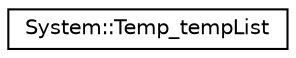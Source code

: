 digraph G
{
  edge [fontname="Helvetica",fontsize="10",labelfontname="Helvetica",labelfontsize="10"];
  node [fontname="Helvetica",fontsize="10",shape=record];
  rankdir="LR";
  Node1 [label="System::Temp_tempList",height=0.2,width=0.4,color="black", fillcolor="white", style="filled",URL="$class_system_1_1_temp__temp_list.html"];
}
